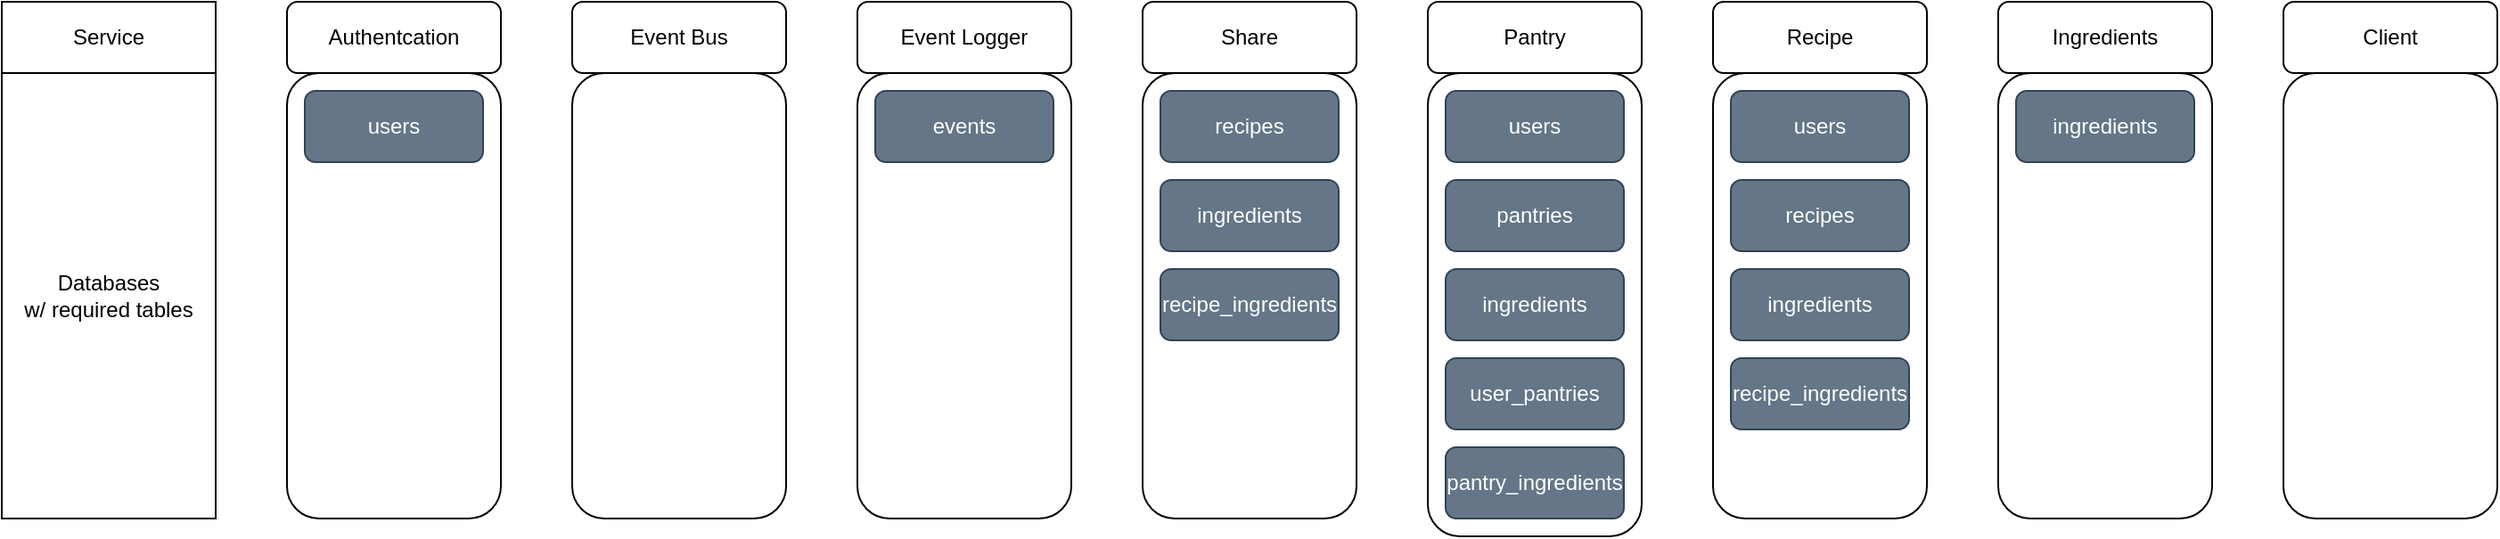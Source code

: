 <mxfile>
    <diagram id="J7ofwuRtmLAS_7i7CXGZ" name="Page-1">
        <mxGraphModel dx="1161" dy="534" grid="1" gridSize="10" guides="1" tooltips="1" connect="1" arrows="1" fold="1" page="1" pageScale="1" pageWidth="1600" pageHeight="900" math="0" shadow="0">
            <root>
                <mxCell id="0"/>
                <mxCell id="1" parent="0"/>
                <mxCell id="2" value="Authentcation" style="rounded=1;whiteSpace=wrap;html=1;" parent="1" vertex="1">
                    <mxGeometry x="280" y="80" width="120" height="40" as="geometry"/>
                </mxCell>
                <mxCell id="3" value="Event Bus&lt;span style=&quot;color: rgba(0 , 0 , 0 , 0) ; font-family: monospace ; font-size: 0px&quot;&gt;%3CmxGraphModel%3E%3Croot%3E%3CmxCell%20id%3D%220%22%2F%3E%3CmxCell%20id%3D%221%22%20parent%3D%220%22%2F%3E%3CmxCell%20id%3D%222%22%20value%3D%22Authentcation%22%20style%3D%22rounded%3D1%3BwhiteSpace%3Dwrap%3Bhtml%3D1%3B%22%20vertex%3D%221%22%20parent%3D%221%22%3E%3CmxGeometry%20x%3D%2240%22%20y%3D%2240%22%20width%3D%22120%22%20height%3D%2260%22%20as%3D%22geometry%22%2F%3E%3C%2FmxCell%3E%3C%2Froot%3E%3C%2FmxGraphModel%3E&lt;/span&gt;" style="rounded=1;whiteSpace=wrap;html=1;" parent="1" vertex="1">
                    <mxGeometry x="440" y="80" width="120" height="40" as="geometry"/>
                </mxCell>
                <mxCell id="4" value="Event Logger" style="rounded=1;whiteSpace=wrap;html=1;" parent="1" vertex="1">
                    <mxGeometry x="600" y="80" width="120" height="40" as="geometry"/>
                </mxCell>
                <mxCell id="5" value="Share" style="rounded=1;whiteSpace=wrap;html=1;" parent="1" vertex="1">
                    <mxGeometry x="760" y="80" width="120" height="40" as="geometry"/>
                </mxCell>
                <mxCell id="6" value="Pantry" style="rounded=1;whiteSpace=wrap;html=1;" parent="1" vertex="1">
                    <mxGeometry x="920" y="80" width="120" height="40" as="geometry"/>
                </mxCell>
                <mxCell id="7" value="Recipe" style="rounded=1;whiteSpace=wrap;html=1;" parent="1" vertex="1">
                    <mxGeometry x="1080" y="80" width="120" height="40" as="geometry"/>
                </mxCell>
                <mxCell id="9" value="Client" style="rounded=1;whiteSpace=wrap;html=1;" parent="1" vertex="1">
                    <mxGeometry x="1400" y="80" width="120" height="40" as="geometry"/>
                </mxCell>
                <mxCell id="11" value="Ingredients" style="rounded=1;whiteSpace=wrap;html=1;" parent="1" vertex="1">
                    <mxGeometry x="1240" y="80" width="120" height="40" as="geometry"/>
                </mxCell>
                <mxCell id="15" value="" style="rounded=1;whiteSpace=wrap;html=1;" parent="1" vertex="1">
                    <mxGeometry x="1080" y="120" width="120" height="250" as="geometry"/>
                </mxCell>
                <mxCell id="16" value="" style="rounded=1;whiteSpace=wrap;html=1;" parent="1" vertex="1">
                    <mxGeometry x="1240" y="120" width="120" height="250" as="geometry"/>
                </mxCell>
                <mxCell id="17" value="" style="rounded=1;whiteSpace=wrap;html=1;" parent="1" vertex="1">
                    <mxGeometry x="1400" y="120" width="120" height="250" as="geometry"/>
                </mxCell>
                <mxCell id="18" value="" style="rounded=1;whiteSpace=wrap;html=1;" parent="1" vertex="1">
                    <mxGeometry x="920" y="120" width="120" height="260" as="geometry"/>
                </mxCell>
                <mxCell id="19" value="" style="rounded=1;whiteSpace=wrap;html=1;" parent="1" vertex="1">
                    <mxGeometry x="760" y="120" width="120" height="250" as="geometry"/>
                </mxCell>
                <mxCell id="20" value="" style="rounded=1;whiteSpace=wrap;html=1;" parent="1" vertex="1">
                    <mxGeometry x="600" y="120" width="120" height="250" as="geometry"/>
                </mxCell>
                <mxCell id="21" value="" style="rounded=1;whiteSpace=wrap;html=1;" parent="1" vertex="1">
                    <mxGeometry x="440" y="120" width="120" height="250" as="geometry"/>
                </mxCell>
                <mxCell id="22" value="" style="rounded=1;whiteSpace=wrap;html=1;" parent="1" vertex="1">
                    <mxGeometry x="280" y="120" width="120" height="250" as="geometry"/>
                </mxCell>
                <mxCell id="23" value="users" style="rounded=1;whiteSpace=wrap;html=1;fillColor=#647687;fontColor=#ffffff;strokeColor=#314354;" parent="1" vertex="1">
                    <mxGeometry x="290" y="130" width="100" height="40" as="geometry"/>
                </mxCell>
                <mxCell id="25" value="events" style="rounded=1;whiteSpace=wrap;html=1;fillColor=#647687;fontColor=#ffffff;strokeColor=#314354;" parent="1" vertex="1">
                    <mxGeometry x="610" y="130" width="100" height="40" as="geometry"/>
                </mxCell>
                <mxCell id="26" value="recipes" style="rounded=1;whiteSpace=wrap;html=1;fillColor=#647687;fontColor=#ffffff;strokeColor=#314354;" parent="1" vertex="1">
                    <mxGeometry x="770" y="130" width="100" height="40" as="geometry"/>
                </mxCell>
                <mxCell id="27" value="ingredients" style="rounded=1;whiteSpace=wrap;html=1;fillColor=#647687;fontColor=#ffffff;strokeColor=#314354;" parent="1" vertex="1">
                    <mxGeometry x="770" y="180" width="100" height="40" as="geometry"/>
                </mxCell>
                <mxCell id="28" value="recipe_ingredients" style="rounded=1;whiteSpace=wrap;html=1;fillColor=#647687;fontColor=#ffffff;strokeColor=#314354;" parent="1" vertex="1">
                    <mxGeometry x="770" y="230" width="100" height="40" as="geometry"/>
                </mxCell>
                <mxCell id="29" value="pantries" style="rounded=1;whiteSpace=wrap;html=1;fillColor=#647687;fontColor=#ffffff;strokeColor=#314354;" parent="1" vertex="1">
                    <mxGeometry x="930" y="180" width="100" height="40" as="geometry"/>
                </mxCell>
                <mxCell id="30" value="users" style="rounded=1;whiteSpace=wrap;html=1;fillColor=#647687;fontColor=#ffffff;strokeColor=#314354;" parent="1" vertex="1">
                    <mxGeometry x="930" y="130" width="100" height="40" as="geometry"/>
                </mxCell>
                <mxCell id="31" value="ingredients" style="rounded=1;whiteSpace=wrap;html=1;fillColor=#647687;fontColor=#ffffff;strokeColor=#314354;" parent="1" vertex="1">
                    <mxGeometry x="930" y="230" width="100" height="40" as="geometry"/>
                </mxCell>
                <mxCell id="32" value="user_pantries&lt;span style=&quot;color: rgba(0 , 0 , 0 , 0) ; font-family: monospace ; font-size: 0px&quot;&gt;%3CmxGraphModel%3E%3Croot%3E%3CmxCell%20id%3D%220%22%2F%3E%3CmxCell%20id%3D%221%22%20parent%3D%220%22%2F%3E%3CmxCell%20id%3D%222%22%20value%3D%22pantries%22%20style%3D%22rounded%3D1%3BwhiteSpace%3Dwrap%3Bhtml%3D1%3BfillColor%3D%23647687%3BfontColor%3D%23ffffff%3BstrokeColor%3D%23314354%3B%22%20vertex%3D%221%22%20parent%3D%221%22%3E%3CmxGeometry%20x%3D%22690%22%20y%3D%22140%22%20width%3D%22100%22%20height%3D%2240%22%20as%3D%22geometry%22%2F%3E%3C%2FmxCell%3E%3C%2Froot%3E%3C%2FmxGraphModel%3E&lt;/span&gt;" style="rounded=1;whiteSpace=wrap;html=1;fillColor=#647687;fontColor=#ffffff;strokeColor=#314354;" parent="1" vertex="1">
                    <mxGeometry x="930" y="280" width="100" height="40" as="geometry"/>
                </mxCell>
                <mxCell id="33" value="pantry_ingredients" style="rounded=1;whiteSpace=wrap;html=1;fillColor=#647687;fontColor=#ffffff;strokeColor=#314354;" parent="1" vertex="1">
                    <mxGeometry x="930" y="330" width="100" height="40" as="geometry"/>
                </mxCell>
                <mxCell id="34" value="users" style="rounded=1;whiteSpace=wrap;html=1;fillColor=#647687;fontColor=#ffffff;strokeColor=#314354;" parent="1" vertex="1">
                    <mxGeometry x="1090" y="130" width="100" height="40" as="geometry"/>
                </mxCell>
                <mxCell id="35" value="ingredients" style="rounded=1;whiteSpace=wrap;html=1;fillColor=#647687;fontColor=#ffffff;strokeColor=#314354;" parent="1" vertex="1">
                    <mxGeometry x="1090" y="230" width="100" height="40" as="geometry"/>
                </mxCell>
                <mxCell id="36" value="recipes" style="rounded=1;whiteSpace=wrap;html=1;fillColor=#647687;fontColor=#ffffff;strokeColor=#314354;" parent="1" vertex="1">
                    <mxGeometry x="1090" y="180" width="100" height="40" as="geometry"/>
                </mxCell>
                <mxCell id="37" value="recipe_ingredients" style="rounded=1;whiteSpace=wrap;html=1;fillColor=#647687;fontColor=#ffffff;strokeColor=#314354;" parent="1" vertex="1">
                    <mxGeometry x="1090" y="280" width="100" height="40" as="geometry"/>
                </mxCell>
                <mxCell id="38" value="ingredients" style="rounded=1;whiteSpace=wrap;html=1;fillColor=#647687;fontColor=#ffffff;strokeColor=#314354;" parent="1" vertex="1">
                    <mxGeometry x="1250" y="130" width="100" height="40" as="geometry"/>
                </mxCell>
                <mxCell id="39" value="Service" style="rounded=0;whiteSpace=wrap;html=1;" vertex="1" parent="1">
                    <mxGeometry x="120" y="80" width="120" height="40" as="geometry"/>
                </mxCell>
                <mxCell id="40" value="Databases&lt;br&gt;w/ required tables" style="rounded=0;whiteSpace=wrap;html=1;" vertex="1" parent="1">
                    <mxGeometry x="120" y="120" width="120" height="250" as="geometry"/>
                </mxCell>
            </root>
        </mxGraphModel>
    </diagram>
</mxfile>